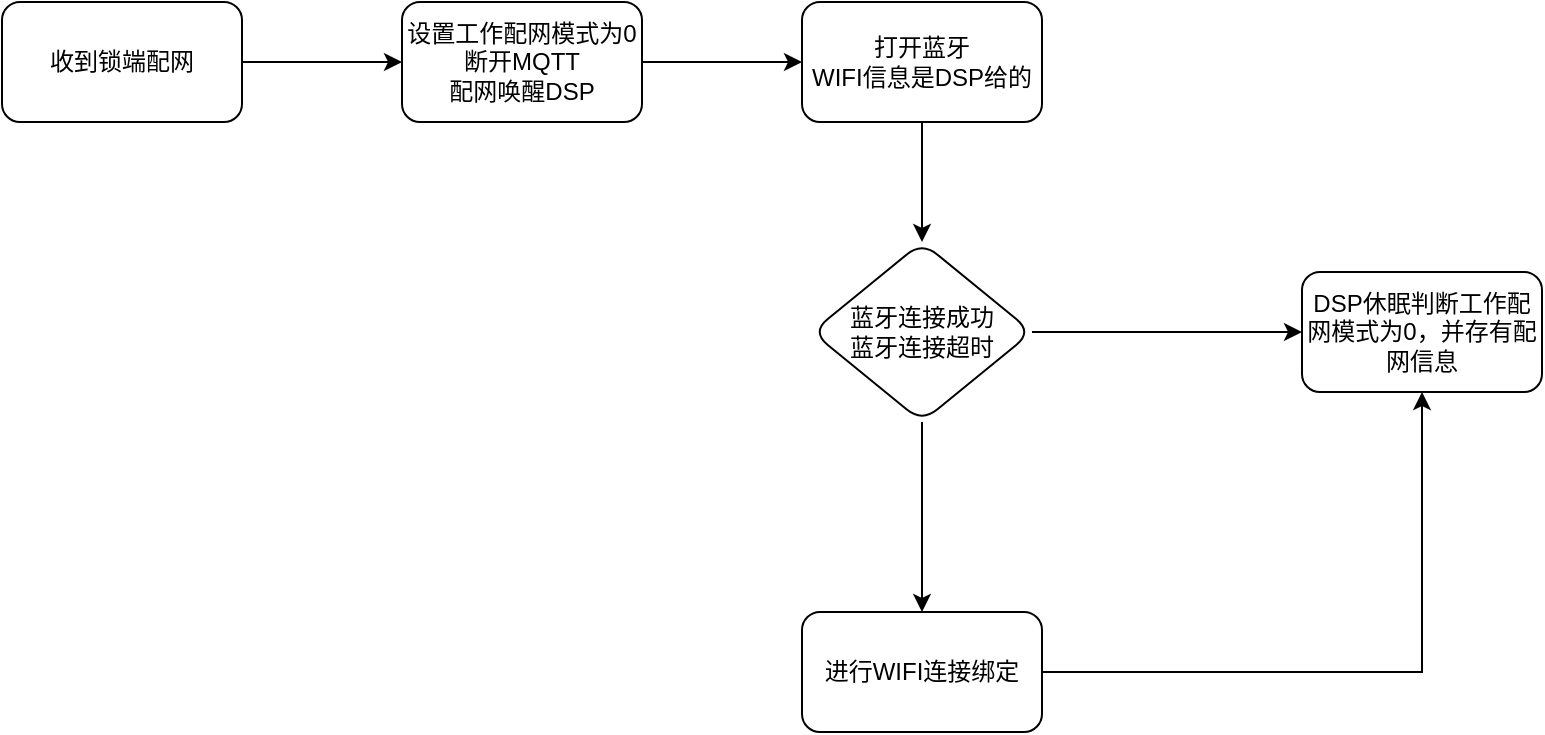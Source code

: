 <mxfile version="22.1.12" type="github">
  <diagram name="第 1 页" id="M_EZTRQuUt1dSx06D3aZ">
    <mxGraphModel dx="1042" dy="535" grid="1" gridSize="10" guides="1" tooltips="1" connect="1" arrows="1" fold="1" page="1" pageScale="1" pageWidth="827" pageHeight="1169" math="0" shadow="0">
      <root>
        <mxCell id="0" />
        <mxCell id="1" parent="0" />
        <mxCell id="_Uml3uSyplb_F6m0WPEB-3" value="" style="edgeStyle=orthogonalEdgeStyle;rounded=0;orthogonalLoop=1;jettySize=auto;html=1;" edge="1" parent="1" source="_Uml3uSyplb_F6m0WPEB-1" target="_Uml3uSyplb_F6m0WPEB-2">
          <mxGeometry relative="1" as="geometry" />
        </mxCell>
        <mxCell id="_Uml3uSyplb_F6m0WPEB-1" value="收到锁端配网" style="rounded=1;whiteSpace=wrap;html=1;" vertex="1" parent="1">
          <mxGeometry x="30" y="60" width="120" height="60" as="geometry" />
        </mxCell>
        <mxCell id="_Uml3uSyplb_F6m0WPEB-5" value="" style="edgeStyle=orthogonalEdgeStyle;rounded=0;orthogonalLoop=1;jettySize=auto;html=1;" edge="1" parent="1" source="_Uml3uSyplb_F6m0WPEB-2" target="_Uml3uSyplb_F6m0WPEB-4">
          <mxGeometry relative="1" as="geometry" />
        </mxCell>
        <mxCell id="_Uml3uSyplb_F6m0WPEB-2" value="&lt;font&gt;设置工作配网模式为0&lt;br&gt;断开MQTT&lt;br&gt;配网唤醒DSP&lt;br&gt;&lt;/font&gt;" style="rounded=1;whiteSpace=wrap;html=1;" vertex="1" parent="1">
          <mxGeometry x="230" y="60" width="120" height="60" as="geometry" />
        </mxCell>
        <mxCell id="_Uml3uSyplb_F6m0WPEB-9" value="" style="edgeStyle=orthogonalEdgeStyle;rounded=0;orthogonalLoop=1;jettySize=auto;html=1;" edge="1" parent="1" source="_Uml3uSyplb_F6m0WPEB-4" target="_Uml3uSyplb_F6m0WPEB-8">
          <mxGeometry relative="1" as="geometry" />
        </mxCell>
        <mxCell id="_Uml3uSyplb_F6m0WPEB-4" value="打开蓝牙&lt;br&gt;WIFI信息是DSP给的" style="rounded=1;whiteSpace=wrap;html=1;" vertex="1" parent="1">
          <mxGeometry x="430" y="60" width="120" height="60" as="geometry" />
        </mxCell>
        <mxCell id="_Uml3uSyplb_F6m0WPEB-11" value="" style="edgeStyle=orthogonalEdgeStyle;rounded=0;orthogonalLoop=1;jettySize=auto;html=1;" edge="1" parent="1" source="_Uml3uSyplb_F6m0WPEB-8" target="_Uml3uSyplb_F6m0WPEB-10">
          <mxGeometry relative="1" as="geometry" />
        </mxCell>
        <mxCell id="_Uml3uSyplb_F6m0WPEB-13" value="" style="edgeStyle=orthogonalEdgeStyle;rounded=0;orthogonalLoop=1;jettySize=auto;html=1;" edge="1" parent="1" source="_Uml3uSyplb_F6m0WPEB-8" target="_Uml3uSyplb_F6m0WPEB-12">
          <mxGeometry relative="1" as="geometry" />
        </mxCell>
        <mxCell id="_Uml3uSyplb_F6m0WPEB-8" value="蓝牙连接成功&lt;br style=&quot;border-color: var(--border-color);&quot;&gt;&lt;font style=&quot;border-color: var(--border-color);&quot;&gt;蓝牙连接超时&lt;/font&gt;" style="rhombus;whiteSpace=wrap;html=1;rounded=1;" vertex="1" parent="1">
          <mxGeometry x="435" y="180" width="110" height="90" as="geometry" />
        </mxCell>
        <mxCell id="_Uml3uSyplb_F6m0WPEB-10" value="DSP休眠判断工作配网模式为0，并存有配网信息" style="whiteSpace=wrap;html=1;rounded=1;" vertex="1" parent="1">
          <mxGeometry x="680" y="195" width="120" height="60" as="geometry" />
        </mxCell>
        <mxCell id="_Uml3uSyplb_F6m0WPEB-14" style="edgeStyle=orthogonalEdgeStyle;rounded=0;orthogonalLoop=1;jettySize=auto;html=1;entryX=0.5;entryY=1;entryDx=0;entryDy=0;" edge="1" parent="1" source="_Uml3uSyplb_F6m0WPEB-12" target="_Uml3uSyplb_F6m0WPEB-10">
          <mxGeometry relative="1" as="geometry" />
        </mxCell>
        <mxCell id="_Uml3uSyplb_F6m0WPEB-12" value="进行WIFI连接绑定" style="rounded=1;whiteSpace=wrap;html=1;" vertex="1" parent="1">
          <mxGeometry x="430" y="365" width="120" height="60" as="geometry" />
        </mxCell>
      </root>
    </mxGraphModel>
  </diagram>
</mxfile>
